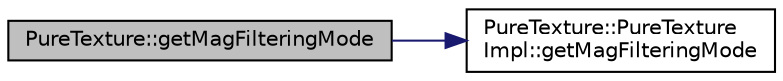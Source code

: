 digraph "PureTexture::getMagFilteringMode"
{
 // LATEX_PDF_SIZE
  edge [fontname="Helvetica",fontsize="10",labelfontname="Helvetica",labelfontsize="10"];
  node [fontname="Helvetica",fontsize="10",shape=record];
  rankdir="LR";
  Node1 [label="PureTexture::getMagFilteringMode",height=0.2,width=0.4,color="black", fillcolor="grey75", style="filled", fontcolor="black",tooltip="Gets the isotropic filtering mode when zooming in (1 texel > 1 pixel)."];
  Node1 -> Node2 [color="midnightblue",fontsize="10",style="solid",fontname="Helvetica"];
  Node2 [label="PureTexture::PureTexture\lImpl::getMagFilteringMode",height=0.2,width=0.4,color="black", fillcolor="white", style="filled",URL="$class_pure_texture_1_1_pure_texture_impl.html#a313de7c09a058cb314a7dea71ca1cc0e",tooltip=" "];
}
